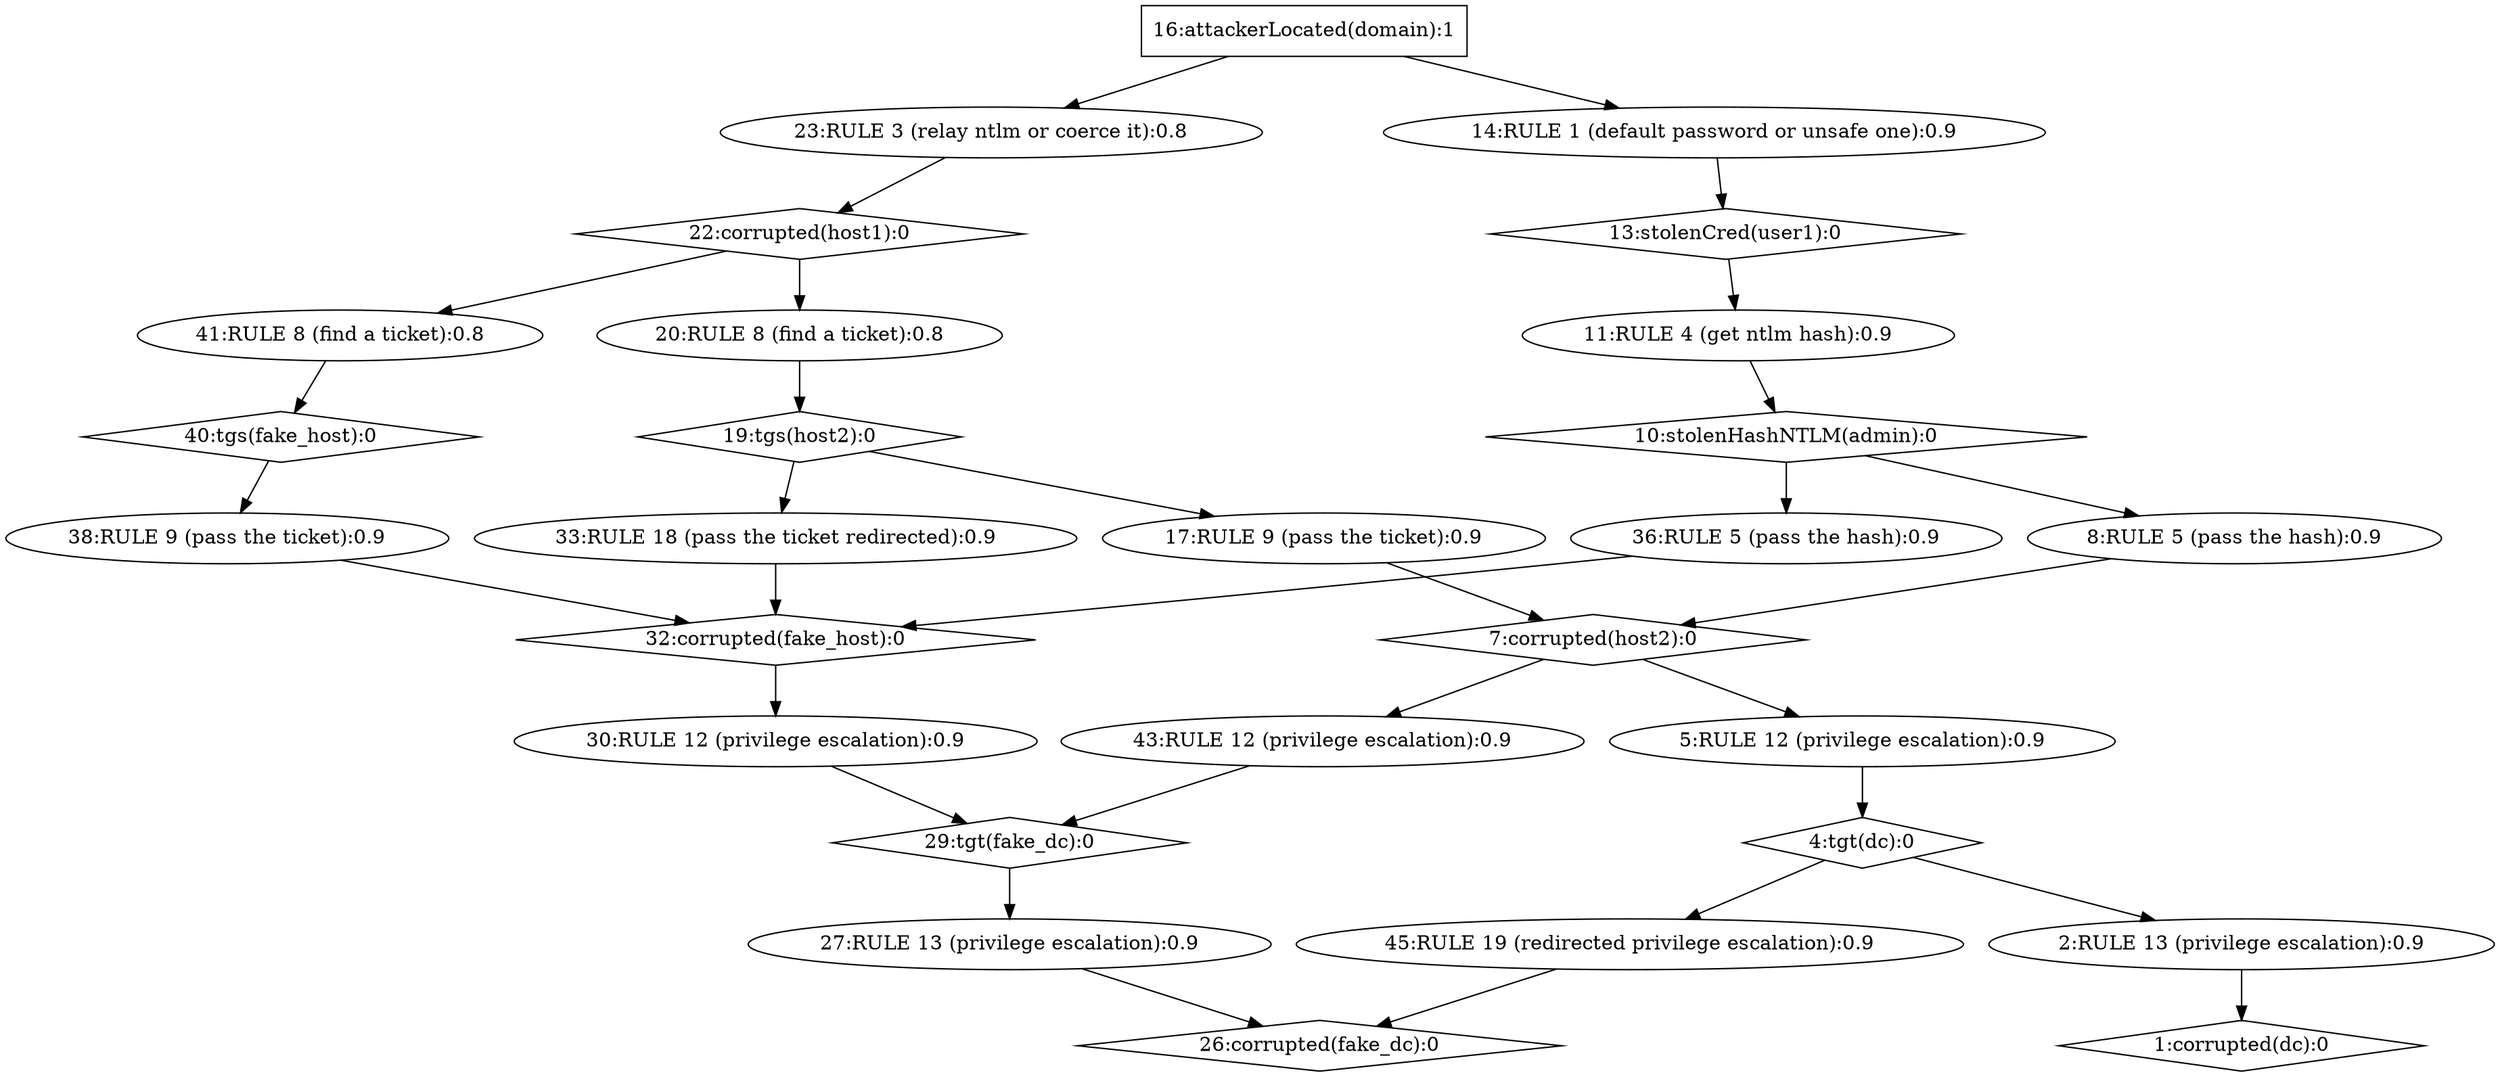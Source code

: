 strict digraph G {
  1 [ label="1:corrupted(dc):0" shape="diamond" CVE="null" ];
  2 [ label="2:RULE 13 (privilege escalation):0.9" shape="ellipse" CVE="exploit_tgt" ];
  3 [ label="4:tgt(dc):0" shape="diamond" CVE="null" ];
  4 [ label="5:RULE 12 (privilege escalation):0.9" shape="ellipse" CVE="asks_kerberos_ticket" ];
  5 [ label="7:corrupted(host2):0" shape="diamond" CVE="null" ];
  6 [ label="8:RULE 5 (pass the hash):0.9" shape="ellipse" CVE="default_admin" ];
  7 [ label="10:stolenHashNTLM(admin):0" shape="diamond" CVE="null" ];
  8 [ label="11:RULE 4 (get ntlm hash):0.9" shape="ellipse" CVE="ntlm_hash" ];
  9 [ label="13:stolenCred(user1):0" shape="diamond" CVE="null" ];
  10 [ label="14:RULE 1 (default password or unsafe one):0.9" shape="ellipse" CVE="bad_password" ];
  11 [ label="16:attackerLocated(domain):1" shape="box" CVE="null" ];
  12 [ label="17:RULE 9 (pass the ticket):0.9" shape="ellipse" CVE="ptt" ];
  13 [ label="19:tgs(host2):0" shape="diamond" CVE="null" ];
  14 [ label="20:RULE 8 (find a ticket):0.8" shape="ellipse" CVE="tgs" ];
  15 [ label="22:corrupted(host1):0" shape="diamond" CVE="null" ];
  16 [ label="23:RULE 3 (relay ntlm or coerce it):0.8" shape="ellipse" CVE="relay_ntlm_bot" ];
  17 [ label="26:corrupted(fake_dc):0" shape="diamond" CVE="null" ];
  18 [ label="27:RULE 13 (privilege escalation):0.9" shape="ellipse" CVE="exploit_tgt" ];
  19 [ label="29:tgt(fake_dc):0" shape="diamond" CVE="null" ];
  20 [ label="30:RULE 12 (privilege escalation):0.9" shape="ellipse" CVE="asks_kerberos_ticket" ];
  21 [ label="32:corrupted(fake_host):0" shape="diamond" CVE="null" ];
  22 [ label="33:RULE 18 (pass the ticket redirected):0.9" shape="ellipse" CVE="ptt" ];
  23 [ label="36:RULE 5 (pass the hash):0.9" shape="ellipse" CVE="default_admin" ];
  24 [ label="38:RULE 9 (pass the ticket):0.9" shape="ellipse" CVE="ptt" ];
  25 [ label="40:tgs(fake_host):0" shape="diamond" CVE="null" ];
  26 [ label="41:RULE 8 (find a ticket):0.8" shape="ellipse" CVE="tgs" ];
  27 [ label="43:RULE 12 (privilege escalation):0.9" shape="ellipse" CVE="asks_kerberos_ticket" ];
  28 [ label="45:RULE 19 (redirected privilege escalation):0.9" shape="ellipse" CVE="null" ];
  11 -> 10 [ color="black" ];
  10 -> 9 [ color="black" ];
  9 -> 8 [ color="black" ];
  8 -> 7 [ color="black" ];
  7 -> 6 [ color="black" ];
  6 -> 5 [ color="black" ];
  11 -> 16 [ color="black" ];
  16 -> 15 [ color="black" ];
  15 -> 14 [ color="black" ];
  14 -> 13 [ color="black" ];
  13 -> 12 [ color="black" ];
  12 -> 5 [ color="black" ];
  5 -> 4 [ color="black" ];
  4 -> 3 [ color="black" ];
  3 -> 2 [ color="black" ];
  2 -> 1 [ color="black" ];
  13 -> 22 [ color="black" ];
  22 -> 21 [ color="black" ];
  7 -> 23 [ color="black" ];
  23 -> 21 [ color="black" ];
  15 -> 26 [ color="black" ];
  26 -> 25 [ color="black" ];
  25 -> 24 [ color="black" ];
  24 -> 21 [ color="black" ];
  21 -> 20 [ color="black" ];
  20 -> 19 [ color="black" ];
  5 -> 27 [ color="black" ];
  27 -> 19 [ color="black" ];
  19 -> 18 [ color="black" ];
  18 -> 17 [ color="black" ];
  3 -> 28 [ color="black" ];
  28 -> 17 [ color="black" ];
}
